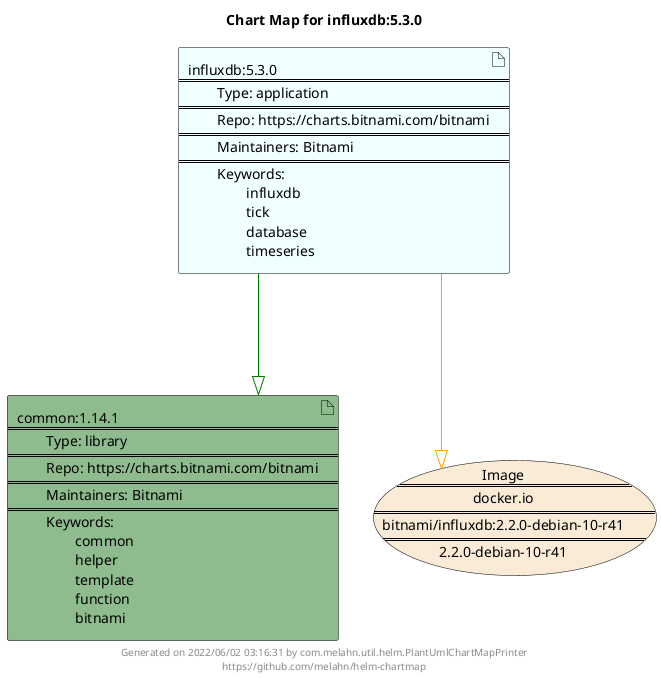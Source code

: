 @startuml
skinparam linetype ortho
skinparam backgroundColor white
skinparam usecaseBorderColor black
skinparam usecaseArrowColor LightSlateGray
skinparam artifactBorderColor black
skinparam artifactArrowColor LightSlateGray

title Chart Map for influxdb:5.3.0

'There are 2 referenced Helm Charts
artifact "influxdb:5.3.0\n====\n\tType: application\n====\n\tRepo: https://charts.bitnami.com/bitnami\n====\n\tMaintainers: Bitnami\n====\n\tKeywords: \n\t\tinfluxdb\n\t\ttick\n\t\tdatabase\n\t\ttimeseries" as influxdb_5_3_0 #Azure
artifact "common:1.14.1\n====\n\tType: library\n====\n\tRepo: https://charts.bitnami.com/bitnami\n====\n\tMaintainers: Bitnami\n====\n\tKeywords: \n\t\tcommon\n\t\thelper\n\t\ttemplate\n\t\tfunction\n\t\tbitnami" as common_1_14_1 #DarkSeaGreen

'There is one referenced Docker Image
usecase "Image\n====\ndocker.io\n====\nbitnami/influxdb:2.2.0-debian-10-r41\n====\n2.2.0-debian-10-r41" as docker_io_bitnami_influxdb_2_2_0_debian_10_r41 #AntiqueWhite

'Chart Dependencies
influxdb_5_3_0--[#green]-|>common_1_14_1
influxdb_5_3_0--[#orange]-|>docker_io_bitnami_influxdb_2_2_0_debian_10_r41

center footer Generated on 2022/06/02 03:16:31 by com.melahn.util.helm.PlantUmlChartMapPrinter\nhttps://github.com/melahn/helm-chartmap
@enduml
